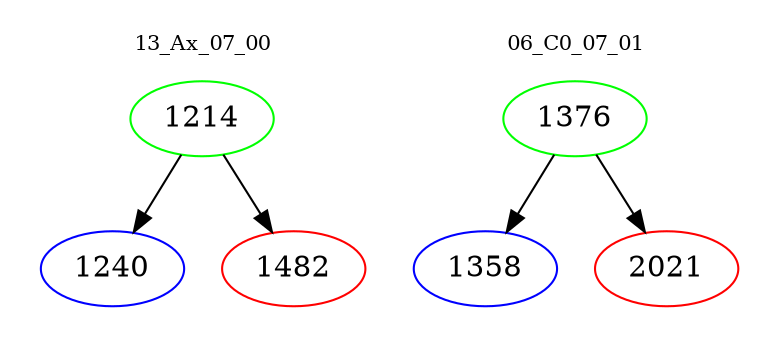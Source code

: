 digraph{
subgraph cluster_0 {
color = white
label = "13_Ax_07_00";
fontsize=10;
T0_1214 [label="1214", color="green"]
T0_1214 -> T0_1240 [color="black"]
T0_1240 [label="1240", color="blue"]
T0_1214 -> T0_1482 [color="black"]
T0_1482 [label="1482", color="red"]
}
subgraph cluster_1 {
color = white
label = "06_C0_07_01";
fontsize=10;
T1_1376 [label="1376", color="green"]
T1_1376 -> T1_1358 [color="black"]
T1_1358 [label="1358", color="blue"]
T1_1376 -> T1_2021 [color="black"]
T1_2021 [label="2021", color="red"]
}
}
